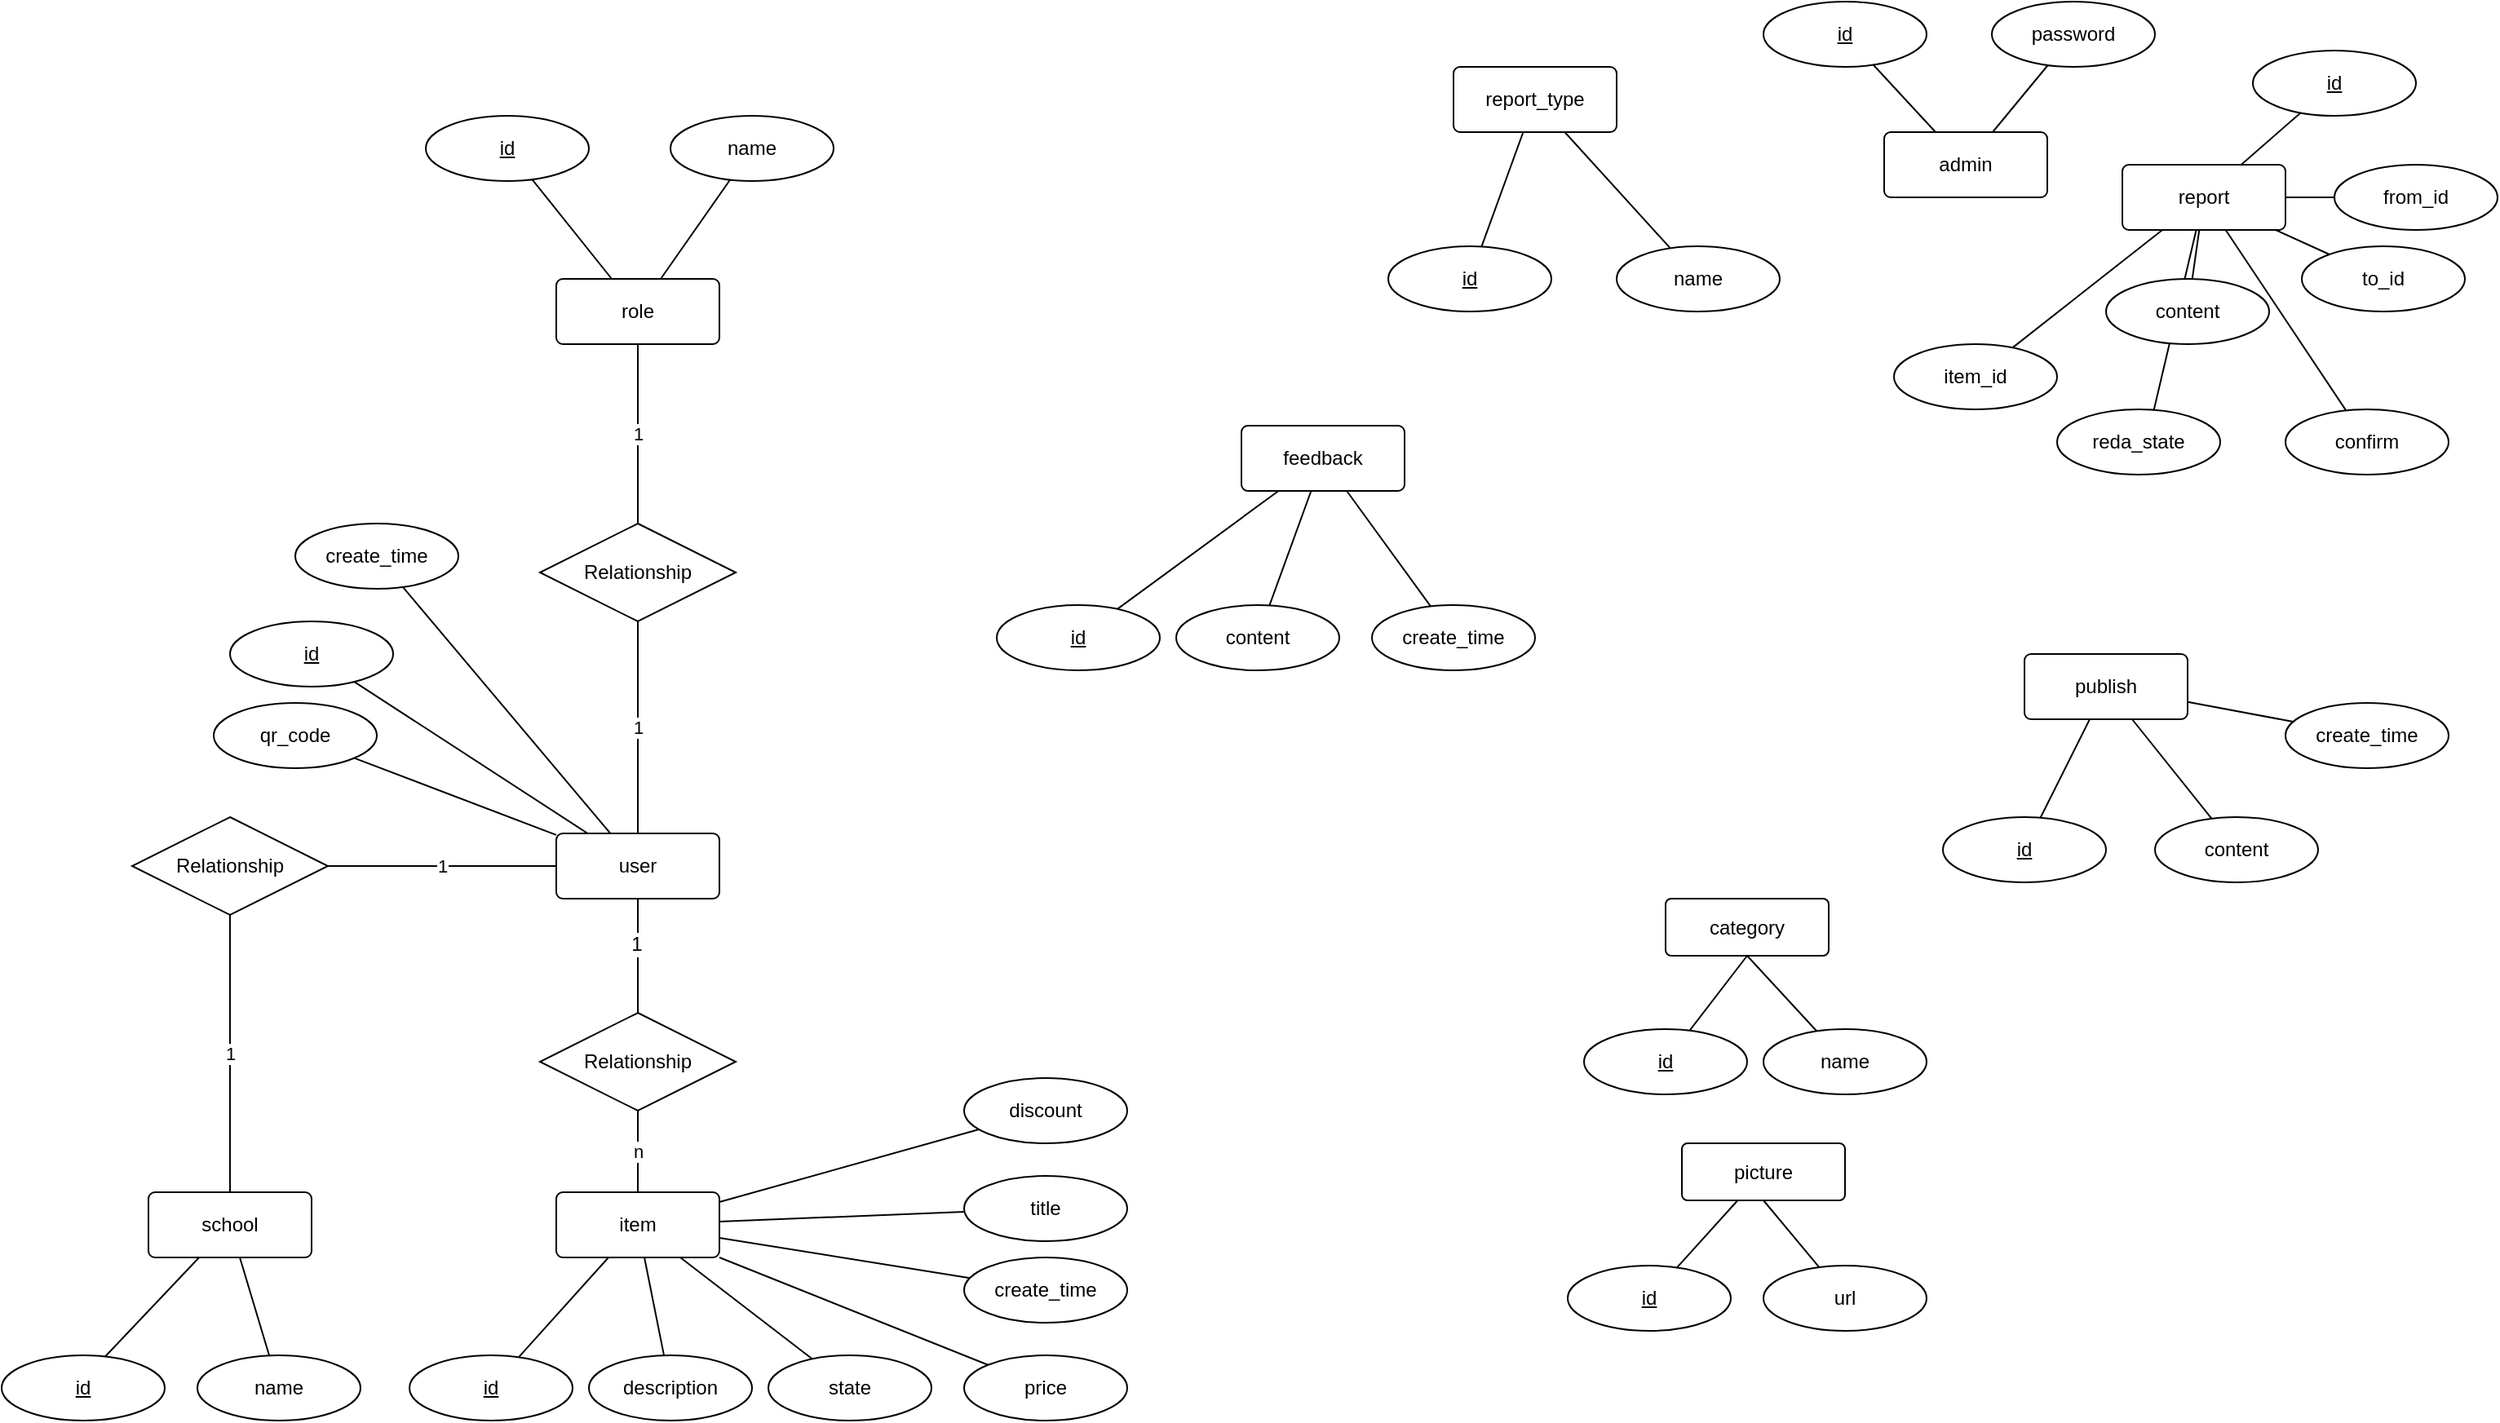 <mxfile version="12.8.4" type="github">
  <diagram id="C5RBs43oDa-KdzZeNtuy" name="Page-1">
    <mxGraphModel dx="1935" dy="484" grid="1" gridSize="10" guides="1" tooltips="1" connect="1" arrows="1" fold="1" page="1" pageScale="1" pageWidth="827" pageHeight="1169" math="0" shadow="0">
      <root>
        <mxCell id="WIyWlLk6GJQsqaUBKTNV-0" />
        <mxCell id="WIyWlLk6GJQsqaUBKTNV-1" parent="WIyWlLk6GJQsqaUBKTNV-0" />
        <mxCell id="x0fX3sGU_hapRCEqtS8F-4" style="rounded=0;orthogonalLoop=1;jettySize=auto;html=1;endArrow=none;endFill=0;" edge="1" parent="WIyWlLk6GJQsqaUBKTNV-1" source="x0fX3sGU_hapRCEqtS8F-0" target="x0fX3sGU_hapRCEqtS8F-3">
          <mxGeometry relative="1" as="geometry">
            <mxPoint x="-120.12" y="291.649" as="targetPoint" />
          </mxGeometry>
        </mxCell>
        <mxCell id="x0fX3sGU_hapRCEqtS8F-5" style="edgeStyle=none;rounded=0;orthogonalLoop=1;jettySize=auto;html=1;endArrow=none;endFill=0;" edge="1" parent="WIyWlLk6GJQsqaUBKTNV-1" source="x0fX3sGU_hapRCEqtS8F-0" target="x0fX3sGU_hapRCEqtS8F-2">
          <mxGeometry relative="1" as="geometry">
            <mxPoint x="-105.926" y="169.444" as="targetPoint" />
          </mxGeometry>
        </mxCell>
        <mxCell id="x0fX3sGU_hapRCEqtS8F-11" style="edgeStyle=none;rounded=0;orthogonalLoop=1;jettySize=auto;html=1;endArrow=none;endFill=0;" edge="1" parent="WIyWlLk6GJQsqaUBKTNV-1" source="x0fX3sGU_hapRCEqtS8F-0" target="x0fX3sGU_hapRCEqtS8F-10">
          <mxGeometry relative="1" as="geometry">
            <mxPoint x="-100.369" y="217.806" as="targetPoint" />
          </mxGeometry>
        </mxCell>
        <mxCell id="x0fX3sGU_hapRCEqtS8F-24" value="1" style="edgeStyle=none;rounded=0;orthogonalLoop=1;jettySize=auto;html=1;endArrow=none;endFill=0;" edge="1" parent="WIyWlLk6GJQsqaUBKTNV-1" source="x0fX3sGU_hapRCEqtS8F-0" target="x0fX3sGU_hapRCEqtS8F-22">
          <mxGeometry relative="1" as="geometry" />
        </mxCell>
        <mxCell id="x0fX3sGU_hapRCEqtS8F-26" value="1" style="edgeStyle=none;rounded=0;orthogonalLoop=1;jettySize=auto;html=1;endArrow=none;endFill=0;" edge="1" parent="WIyWlLk6GJQsqaUBKTNV-1" source="x0fX3sGU_hapRCEqtS8F-0" target="x0fX3sGU_hapRCEqtS8F-23">
          <mxGeometry relative="1" as="geometry">
            <mxPoint x="68.571" y="119.286" as="targetPoint" />
          </mxGeometry>
        </mxCell>
        <mxCell id="x0fX3sGU_hapRCEqtS8F-104" style="edgeStyle=none;rounded=0;orthogonalLoop=1;jettySize=auto;html=1;endArrow=none;endFill=0;" edge="1" parent="WIyWlLk6GJQsqaUBKTNV-1" source="x0fX3sGU_hapRCEqtS8F-0" target="x0fX3sGU_hapRCEqtS8F-102">
          <mxGeometry relative="1" as="geometry" />
        </mxCell>
        <mxCell id="x0fX3sGU_hapRCEqtS8F-105" value="1" style="text;html=1;align=center;verticalAlign=middle;resizable=0;points=[];labelBackgroundColor=#ffffff;" vertex="1" connectable="0" parent="x0fX3sGU_hapRCEqtS8F-104">
          <mxGeometry x="-0.193" y="-1" relative="1" as="geometry">
            <mxPoint as="offset" />
          </mxGeometry>
        </mxCell>
        <mxCell id="x0fX3sGU_hapRCEqtS8F-0" value="user" style="rounded=1;arcSize=10;whiteSpace=wrap;html=1;align=center;" vertex="1" parent="WIyWlLk6GJQsqaUBKTNV-1">
          <mxGeometry x="-400" y="540" width="100" height="40" as="geometry" />
        </mxCell>
        <mxCell id="x0fX3sGU_hapRCEqtS8F-18" style="edgeStyle=none;rounded=0;orthogonalLoop=1;jettySize=auto;html=1;endArrow=none;endFill=0;" edge="1" parent="WIyWlLk6GJQsqaUBKTNV-1" source="x0fX3sGU_hapRCEqtS8F-1" target="x0fX3sGU_hapRCEqtS8F-16">
          <mxGeometry relative="1" as="geometry" />
        </mxCell>
        <mxCell id="x0fX3sGU_hapRCEqtS8F-27" style="edgeStyle=none;rounded=0;orthogonalLoop=1;jettySize=auto;html=1;endArrow=none;endFill=0;" edge="1" parent="WIyWlLk6GJQsqaUBKTNV-1" source="x0fX3sGU_hapRCEqtS8F-1" target="x0fX3sGU_hapRCEqtS8F-15">
          <mxGeometry relative="1" as="geometry">
            <mxPoint x="62.727" y="83.636" as="targetPoint" />
          </mxGeometry>
        </mxCell>
        <mxCell id="x0fX3sGU_hapRCEqtS8F-1" value="role" style="rounded=1;arcSize=10;whiteSpace=wrap;html=1;align=center;" vertex="1" parent="WIyWlLk6GJQsqaUBKTNV-1">
          <mxGeometry x="-400" y="200" width="100" height="40" as="geometry" />
        </mxCell>
        <mxCell id="x0fX3sGU_hapRCEqtS8F-2" value="create_time" style="ellipse;whiteSpace=wrap;html=1;align=center;" vertex="1" parent="WIyWlLk6GJQsqaUBKTNV-1">
          <mxGeometry x="-560" y="350" width="100" height="40" as="geometry" />
        </mxCell>
        <mxCell id="x0fX3sGU_hapRCEqtS8F-3" value="id" style="ellipse;whiteSpace=wrap;html=1;align=center;fontStyle=4;" vertex="1" parent="WIyWlLk6GJQsqaUBKTNV-1">
          <mxGeometry x="-600" y="410" width="100" height="40" as="geometry" />
        </mxCell>
        <mxCell id="x0fX3sGU_hapRCEqtS8F-10" value="qr_code" style="ellipse;whiteSpace=wrap;html=1;align=center;" vertex="1" parent="WIyWlLk6GJQsqaUBKTNV-1">
          <mxGeometry x="-610" y="460" width="100" height="40" as="geometry" />
        </mxCell>
        <mxCell id="x0fX3sGU_hapRCEqtS8F-20" style="edgeStyle=none;rounded=0;orthogonalLoop=1;jettySize=auto;html=1;entryX=0.5;entryY=0.375;entryDx=0;entryDy=0;entryPerimeter=0;endArrow=none;endFill=0;" edge="1" parent="WIyWlLk6GJQsqaUBKTNV-1" source="x0fX3sGU_hapRCEqtS8F-12" target="x0fX3sGU_hapRCEqtS8F-13">
          <mxGeometry relative="1" as="geometry" />
        </mxCell>
        <mxCell id="x0fX3sGU_hapRCEqtS8F-21" style="edgeStyle=none;rounded=0;orthogonalLoop=1;jettySize=auto;html=1;endArrow=none;endFill=0;" edge="1" parent="WIyWlLk6GJQsqaUBKTNV-1" source="x0fX3sGU_hapRCEqtS8F-12" target="x0fX3sGU_hapRCEqtS8F-14">
          <mxGeometry relative="1" as="geometry" />
        </mxCell>
        <mxCell id="x0fX3sGU_hapRCEqtS8F-25" value="1" style="edgeStyle=none;rounded=0;orthogonalLoop=1;jettySize=auto;html=1;endArrow=none;endFill=0;" edge="1" parent="WIyWlLk6GJQsqaUBKTNV-1" source="x0fX3sGU_hapRCEqtS8F-12" target="x0fX3sGU_hapRCEqtS8F-22">
          <mxGeometry relative="1" as="geometry" />
        </mxCell>
        <mxCell id="x0fX3sGU_hapRCEqtS8F-12" value="school" style="rounded=1;arcSize=10;whiteSpace=wrap;html=1;align=center;" vertex="1" parent="WIyWlLk6GJQsqaUBKTNV-1">
          <mxGeometry x="-650" y="760" width="100" height="40" as="geometry" />
        </mxCell>
        <mxCell id="x0fX3sGU_hapRCEqtS8F-13" value="id" style="ellipse;whiteSpace=wrap;html=1;align=center;fontStyle=4;" vertex="1" parent="WIyWlLk6GJQsqaUBKTNV-1">
          <mxGeometry x="-740" y="860" width="100" height="40" as="geometry" />
        </mxCell>
        <mxCell id="x0fX3sGU_hapRCEqtS8F-14" value="name" style="ellipse;whiteSpace=wrap;html=1;align=center;" vertex="1" parent="WIyWlLk6GJQsqaUBKTNV-1">
          <mxGeometry x="-620" y="860" width="100" height="40" as="geometry" />
        </mxCell>
        <mxCell id="x0fX3sGU_hapRCEqtS8F-15" value="name" style="ellipse;whiteSpace=wrap;html=1;align=center;" vertex="1" parent="WIyWlLk6GJQsqaUBKTNV-1">
          <mxGeometry x="-330" y="100" width="100" height="40" as="geometry" />
        </mxCell>
        <mxCell id="x0fX3sGU_hapRCEqtS8F-16" value="id" style="ellipse;whiteSpace=wrap;html=1;align=center;fontStyle=4;" vertex="1" parent="WIyWlLk6GJQsqaUBKTNV-1">
          <mxGeometry x="-480" y="100" width="100" height="40" as="geometry" />
        </mxCell>
        <mxCell id="x0fX3sGU_hapRCEqtS8F-22" value="Relationship" style="shape=rhombus;perimeter=rhombusPerimeter;whiteSpace=wrap;html=1;align=center;" vertex="1" parent="WIyWlLk6GJQsqaUBKTNV-1">
          <mxGeometry x="-660" y="530" width="120" height="60" as="geometry" />
        </mxCell>
        <mxCell id="x0fX3sGU_hapRCEqtS8F-72" value="1" style="edgeStyle=none;rounded=0;orthogonalLoop=1;jettySize=auto;html=1;endArrow=none;endFill=0;" edge="1" parent="WIyWlLk6GJQsqaUBKTNV-1" source="x0fX3sGU_hapRCEqtS8F-23" target="x0fX3sGU_hapRCEqtS8F-1">
          <mxGeometry relative="1" as="geometry" />
        </mxCell>
        <mxCell id="x0fX3sGU_hapRCEqtS8F-23" value="Relationship" style="shape=rhombus;perimeter=rhombusPerimeter;whiteSpace=wrap;html=1;align=center;" vertex="1" parent="WIyWlLk6GJQsqaUBKTNV-1">
          <mxGeometry x="-410" y="350" width="120" height="60" as="geometry" />
        </mxCell>
        <mxCell id="x0fX3sGU_hapRCEqtS8F-33" style="edgeStyle=none;rounded=0;orthogonalLoop=1;jettySize=auto;html=1;endArrow=none;endFill=0;" edge="1" parent="WIyWlLk6GJQsqaUBKTNV-1" source="x0fX3sGU_hapRCEqtS8F-28" target="x0fX3sGU_hapRCEqtS8F-29">
          <mxGeometry relative="1" as="geometry" />
        </mxCell>
        <mxCell id="x0fX3sGU_hapRCEqtS8F-34" style="edgeStyle=none;rounded=0;orthogonalLoop=1;jettySize=auto;html=1;endArrow=none;endFill=0;" edge="1" parent="WIyWlLk6GJQsqaUBKTNV-1" source="x0fX3sGU_hapRCEqtS8F-28" target="x0fX3sGU_hapRCEqtS8F-30">
          <mxGeometry relative="1" as="geometry" />
        </mxCell>
        <mxCell id="x0fX3sGU_hapRCEqtS8F-36" style="edgeStyle=none;rounded=0;orthogonalLoop=1;jettySize=auto;html=1;endArrow=none;endFill=0;" edge="1" parent="WIyWlLk6GJQsqaUBKTNV-1" source="x0fX3sGU_hapRCEqtS8F-28" target="x0fX3sGU_hapRCEqtS8F-32">
          <mxGeometry relative="1" as="geometry" />
        </mxCell>
        <mxCell id="x0fX3sGU_hapRCEqtS8F-28" value="feedback" style="rounded=1;arcSize=10;whiteSpace=wrap;html=1;align=center;" vertex="1" parent="WIyWlLk6GJQsqaUBKTNV-1">
          <mxGeometry x="20" y="290" width="100" height="40" as="geometry" />
        </mxCell>
        <mxCell id="x0fX3sGU_hapRCEqtS8F-29" value="id" style="ellipse;whiteSpace=wrap;html=1;align=center;fontStyle=4;" vertex="1" parent="WIyWlLk6GJQsqaUBKTNV-1">
          <mxGeometry x="-130" y="400" width="100" height="40" as="geometry" />
        </mxCell>
        <mxCell id="x0fX3sGU_hapRCEqtS8F-30" value="content" style="ellipse;whiteSpace=wrap;html=1;align=center;" vertex="1" parent="WIyWlLk6GJQsqaUBKTNV-1">
          <mxGeometry x="-20" y="400" width="100" height="40" as="geometry" />
        </mxCell>
        <mxCell id="x0fX3sGU_hapRCEqtS8F-32" value="create_time" style="ellipse;whiteSpace=wrap;html=1;align=center;direction=west;" vertex="1" parent="WIyWlLk6GJQsqaUBKTNV-1">
          <mxGeometry x="100" y="400" width="100" height="40" as="geometry" />
        </mxCell>
        <mxCell id="x0fX3sGU_hapRCEqtS8F-40" style="edgeStyle=none;rounded=0;orthogonalLoop=1;jettySize=auto;html=1;endArrow=none;endFill=0;" edge="1" parent="WIyWlLk6GJQsqaUBKTNV-1" source="x0fX3sGU_hapRCEqtS8F-37" target="x0fX3sGU_hapRCEqtS8F-38">
          <mxGeometry relative="1" as="geometry" />
        </mxCell>
        <mxCell id="x0fX3sGU_hapRCEqtS8F-44" style="edgeStyle=none;rounded=0;orthogonalLoop=1;jettySize=auto;html=1;endArrow=none;endFill=0;" edge="1" parent="WIyWlLk6GJQsqaUBKTNV-1" source="x0fX3sGU_hapRCEqtS8F-37" target="x0fX3sGU_hapRCEqtS8F-43">
          <mxGeometry relative="1" as="geometry" />
        </mxCell>
        <mxCell id="x0fX3sGU_hapRCEqtS8F-52" style="edgeStyle=none;rounded=0;orthogonalLoop=1;jettySize=auto;html=1;endArrow=none;endFill=0;" edge="1" parent="WIyWlLk6GJQsqaUBKTNV-1" source="x0fX3sGU_hapRCEqtS8F-37" target="x0fX3sGU_hapRCEqtS8F-51">
          <mxGeometry relative="1" as="geometry" />
        </mxCell>
        <mxCell id="x0fX3sGU_hapRCEqtS8F-54" style="edgeStyle=none;rounded=0;orthogonalLoop=1;jettySize=auto;html=1;endArrow=none;endFill=0;" edge="1" parent="WIyWlLk6GJQsqaUBKTNV-1" source="x0fX3sGU_hapRCEqtS8F-37" target="x0fX3sGU_hapRCEqtS8F-53">
          <mxGeometry relative="1" as="geometry" />
        </mxCell>
        <mxCell id="x0fX3sGU_hapRCEqtS8F-56" style="edgeStyle=none;rounded=0;orthogonalLoop=1;jettySize=auto;html=1;endArrow=none;endFill=0;" edge="1" parent="WIyWlLk6GJQsqaUBKTNV-1" source="x0fX3sGU_hapRCEqtS8F-37" target="x0fX3sGU_hapRCEqtS8F-55">
          <mxGeometry relative="1" as="geometry" />
        </mxCell>
        <mxCell id="x0fX3sGU_hapRCEqtS8F-58" style="edgeStyle=none;rounded=0;orthogonalLoop=1;jettySize=auto;html=1;endArrow=none;endFill=0;" edge="1" parent="WIyWlLk6GJQsqaUBKTNV-1" source="x0fX3sGU_hapRCEqtS8F-37" target="x0fX3sGU_hapRCEqtS8F-57">
          <mxGeometry relative="1" as="geometry" />
        </mxCell>
        <mxCell id="x0fX3sGU_hapRCEqtS8F-60" style="edgeStyle=none;rounded=0;orthogonalLoop=1;jettySize=auto;html=1;endArrow=none;endFill=0;" edge="1" parent="WIyWlLk6GJQsqaUBKTNV-1" source="x0fX3sGU_hapRCEqtS8F-37" target="x0fX3sGU_hapRCEqtS8F-59">
          <mxGeometry relative="1" as="geometry" />
        </mxCell>
        <mxCell id="x0fX3sGU_hapRCEqtS8F-108" value="n" style="edgeStyle=none;rounded=0;orthogonalLoop=1;jettySize=auto;html=1;endArrow=none;endFill=0;" edge="1" parent="WIyWlLk6GJQsqaUBKTNV-1" source="x0fX3sGU_hapRCEqtS8F-37" target="x0fX3sGU_hapRCEqtS8F-102">
          <mxGeometry relative="1" as="geometry" />
        </mxCell>
        <mxCell id="x0fX3sGU_hapRCEqtS8F-37" value="item" style="rounded=1;arcSize=10;whiteSpace=wrap;html=1;align=center;" vertex="1" parent="WIyWlLk6GJQsqaUBKTNV-1">
          <mxGeometry x="-400" y="760" width="100" height="40" as="geometry" />
        </mxCell>
        <mxCell id="x0fX3sGU_hapRCEqtS8F-38" value="id" style="ellipse;whiteSpace=wrap;html=1;align=center;fontStyle=4;" vertex="1" parent="WIyWlLk6GJQsqaUBKTNV-1">
          <mxGeometry x="-490" y="860" width="100" height="40" as="geometry" />
        </mxCell>
        <mxCell id="x0fX3sGU_hapRCEqtS8F-49" style="edgeStyle=none;rounded=0;orthogonalLoop=1;jettySize=auto;html=1;exitX=0.5;exitY=1;exitDx=0;exitDy=0;endArrow=none;endFill=0;" edge="1" parent="WIyWlLk6GJQsqaUBKTNV-1" source="x0fX3sGU_hapRCEqtS8F-42" target="x0fX3sGU_hapRCEqtS8F-47">
          <mxGeometry relative="1" as="geometry" />
        </mxCell>
        <mxCell id="x0fX3sGU_hapRCEqtS8F-74" style="edgeStyle=none;rounded=0;orthogonalLoop=1;jettySize=auto;html=1;exitX=0.5;exitY=1;exitDx=0;exitDy=0;endArrow=none;endFill=0;" edge="1" parent="WIyWlLk6GJQsqaUBKTNV-1" source="x0fX3sGU_hapRCEqtS8F-42" target="x0fX3sGU_hapRCEqtS8F-73">
          <mxGeometry relative="1" as="geometry" />
        </mxCell>
        <mxCell id="x0fX3sGU_hapRCEqtS8F-42" value="category" style="rounded=1;arcSize=10;whiteSpace=wrap;html=1;align=center;" vertex="1" parent="WIyWlLk6GJQsqaUBKTNV-1">
          <mxGeometry x="280" y="580" width="100" height="35" as="geometry" />
        </mxCell>
        <mxCell id="x0fX3sGU_hapRCEqtS8F-43" value="description" style="ellipse;whiteSpace=wrap;html=1;align=center;" vertex="1" parent="WIyWlLk6GJQsqaUBKTNV-1">
          <mxGeometry x="-380" y="860" width="100" height="40" as="geometry" />
        </mxCell>
        <mxCell id="x0fX3sGU_hapRCEqtS8F-50" style="edgeStyle=none;rounded=0;orthogonalLoop=1;jettySize=auto;html=1;endArrow=none;endFill=0;" edge="1" parent="WIyWlLk6GJQsqaUBKTNV-1" source="x0fX3sGU_hapRCEqtS8F-46" target="x0fX3sGU_hapRCEqtS8F-48">
          <mxGeometry relative="1" as="geometry" />
        </mxCell>
        <mxCell id="x0fX3sGU_hapRCEqtS8F-76" style="edgeStyle=none;rounded=0;orthogonalLoop=1;jettySize=auto;html=1;exitX=0.5;exitY=1;exitDx=0;exitDy=0;endArrow=none;endFill=0;" edge="1" parent="WIyWlLk6GJQsqaUBKTNV-1" source="x0fX3sGU_hapRCEqtS8F-46" target="x0fX3sGU_hapRCEqtS8F-75">
          <mxGeometry relative="1" as="geometry" />
        </mxCell>
        <mxCell id="x0fX3sGU_hapRCEqtS8F-46" value="picture" style="rounded=1;arcSize=10;whiteSpace=wrap;html=1;align=center;" vertex="1" parent="WIyWlLk6GJQsqaUBKTNV-1">
          <mxGeometry x="290" y="730" width="100" height="35" as="geometry" />
        </mxCell>
        <mxCell id="x0fX3sGU_hapRCEqtS8F-47" value="id" style="ellipse;whiteSpace=wrap;html=1;align=center;fontStyle=4;" vertex="1" parent="WIyWlLk6GJQsqaUBKTNV-1">
          <mxGeometry x="230" y="660" width="100" height="40" as="geometry" />
        </mxCell>
        <mxCell id="x0fX3sGU_hapRCEqtS8F-48" value="id" style="ellipse;whiteSpace=wrap;html=1;align=center;fontStyle=4;" vertex="1" parent="WIyWlLk6GJQsqaUBKTNV-1">
          <mxGeometry x="220" y="805" width="100" height="40" as="geometry" />
        </mxCell>
        <mxCell id="x0fX3sGU_hapRCEqtS8F-51" value="state" style="ellipse;whiteSpace=wrap;html=1;align=center;" vertex="1" parent="WIyWlLk6GJQsqaUBKTNV-1">
          <mxGeometry x="-270" y="860" width="100" height="40" as="geometry" />
        </mxCell>
        <mxCell id="x0fX3sGU_hapRCEqtS8F-53" value="price" style="ellipse;whiteSpace=wrap;html=1;align=center;" vertex="1" parent="WIyWlLk6GJQsqaUBKTNV-1">
          <mxGeometry x="-150" y="860" width="100" height="40" as="geometry" />
        </mxCell>
        <mxCell id="x0fX3sGU_hapRCEqtS8F-55" value="create_time" style="ellipse;whiteSpace=wrap;html=1;align=center;" vertex="1" parent="WIyWlLk6GJQsqaUBKTNV-1">
          <mxGeometry x="-150" y="800" width="100" height="40" as="geometry" />
        </mxCell>
        <mxCell id="x0fX3sGU_hapRCEqtS8F-57" value="title" style="ellipse;whiteSpace=wrap;html=1;align=center;" vertex="1" parent="WIyWlLk6GJQsqaUBKTNV-1">
          <mxGeometry x="-150" y="750" width="100" height="40" as="geometry" />
        </mxCell>
        <mxCell id="x0fX3sGU_hapRCEqtS8F-59" value="discount" style="ellipse;whiteSpace=wrap;html=1;align=center;" vertex="1" parent="WIyWlLk6GJQsqaUBKTNV-1">
          <mxGeometry x="-150" y="690" width="100" height="40" as="geometry" />
        </mxCell>
        <mxCell id="x0fX3sGU_hapRCEqtS8F-64" style="edgeStyle=none;rounded=0;orthogonalLoop=1;jettySize=auto;html=1;endArrow=none;endFill=0;" edge="1" parent="WIyWlLk6GJQsqaUBKTNV-1" source="x0fX3sGU_hapRCEqtS8F-61" target="x0fX3sGU_hapRCEqtS8F-62">
          <mxGeometry relative="1" as="geometry" />
        </mxCell>
        <mxCell id="x0fX3sGU_hapRCEqtS8F-65" style="edgeStyle=none;rounded=0;orthogonalLoop=1;jettySize=auto;html=1;endArrow=none;endFill=0;" edge="1" parent="WIyWlLk6GJQsqaUBKTNV-1" source="x0fX3sGU_hapRCEqtS8F-61" target="x0fX3sGU_hapRCEqtS8F-63">
          <mxGeometry relative="1" as="geometry" />
        </mxCell>
        <mxCell id="x0fX3sGU_hapRCEqtS8F-61" value="admin" style="rounded=1;arcSize=10;whiteSpace=wrap;html=1;align=center;" vertex="1" parent="WIyWlLk6GJQsqaUBKTNV-1">
          <mxGeometry x="414" y="110" width="100" height="40" as="geometry" />
        </mxCell>
        <mxCell id="x0fX3sGU_hapRCEqtS8F-62" value="id" style="ellipse;whiteSpace=wrap;html=1;align=center;fontStyle=4;" vertex="1" parent="WIyWlLk6GJQsqaUBKTNV-1">
          <mxGeometry x="340" y="30" width="100" height="40" as="geometry" />
        </mxCell>
        <mxCell id="x0fX3sGU_hapRCEqtS8F-63" value="password" style="ellipse;whiteSpace=wrap;html=1;align=center;" vertex="1" parent="WIyWlLk6GJQsqaUBKTNV-1">
          <mxGeometry x="480" y="30" width="100" height="40" as="geometry" />
        </mxCell>
        <mxCell id="x0fX3sGU_hapRCEqtS8F-77" style="edgeStyle=none;rounded=0;orthogonalLoop=1;jettySize=auto;html=1;endArrow=none;endFill=0;" edge="1" parent="WIyWlLk6GJQsqaUBKTNV-1" source="x0fX3sGU_hapRCEqtS8F-66" target="x0fX3sGU_hapRCEqtS8F-67">
          <mxGeometry relative="1" as="geometry" />
        </mxCell>
        <mxCell id="x0fX3sGU_hapRCEqtS8F-78" style="edgeStyle=none;rounded=0;orthogonalLoop=1;jettySize=auto;html=1;endArrow=none;endFill=0;" edge="1" parent="WIyWlLk6GJQsqaUBKTNV-1" source="x0fX3sGU_hapRCEqtS8F-66" target="x0fX3sGU_hapRCEqtS8F-68">
          <mxGeometry relative="1" as="geometry" />
        </mxCell>
        <mxCell id="x0fX3sGU_hapRCEqtS8F-79" style="edgeStyle=none;rounded=0;orthogonalLoop=1;jettySize=auto;html=1;endArrow=none;endFill=0;" edge="1" parent="WIyWlLk6GJQsqaUBKTNV-1" source="x0fX3sGU_hapRCEqtS8F-66" target="x0fX3sGU_hapRCEqtS8F-69">
          <mxGeometry relative="1" as="geometry" />
        </mxCell>
        <mxCell id="x0fX3sGU_hapRCEqtS8F-81" style="edgeStyle=none;rounded=0;orthogonalLoop=1;jettySize=auto;html=1;endArrow=none;endFill=0;" edge="1" parent="WIyWlLk6GJQsqaUBKTNV-1" source="x0fX3sGU_hapRCEqtS8F-66" target="x0fX3sGU_hapRCEqtS8F-80">
          <mxGeometry relative="1" as="geometry" />
        </mxCell>
        <mxCell id="x0fX3sGU_hapRCEqtS8F-88" style="edgeStyle=none;rounded=0;orthogonalLoop=1;jettySize=auto;html=1;endArrow=none;endFill=0;" edge="1" parent="WIyWlLk6GJQsqaUBKTNV-1" source="x0fX3sGU_hapRCEqtS8F-66" target="x0fX3sGU_hapRCEqtS8F-87">
          <mxGeometry relative="1" as="geometry" />
        </mxCell>
        <mxCell id="x0fX3sGU_hapRCEqtS8F-90" style="edgeStyle=none;rounded=0;orthogonalLoop=1;jettySize=auto;html=1;entryX=0.5;entryY=1;entryDx=0;entryDy=0;endArrow=none;endFill=0;" edge="1" parent="WIyWlLk6GJQsqaUBKTNV-1" source="x0fX3sGU_hapRCEqtS8F-66" target="x0fX3sGU_hapRCEqtS8F-89">
          <mxGeometry relative="1" as="geometry" />
        </mxCell>
        <mxCell id="x0fX3sGU_hapRCEqtS8F-92" style="edgeStyle=none;rounded=0;orthogonalLoop=1;jettySize=auto;html=1;endArrow=none;endFill=0;" edge="1" parent="WIyWlLk6GJQsqaUBKTNV-1" source="x0fX3sGU_hapRCEqtS8F-66" target="x0fX3sGU_hapRCEqtS8F-91">
          <mxGeometry relative="1" as="geometry" />
        </mxCell>
        <mxCell id="x0fX3sGU_hapRCEqtS8F-66" value="report" style="rounded=1;arcSize=10;whiteSpace=wrap;html=1;align=center;" vertex="1" parent="WIyWlLk6GJQsqaUBKTNV-1">
          <mxGeometry x="560" y="130" width="100" height="40" as="geometry" />
        </mxCell>
        <mxCell id="x0fX3sGU_hapRCEqtS8F-67" value="id" style="ellipse;whiteSpace=wrap;html=1;align=center;fontStyle=4;" vertex="1" parent="WIyWlLk6GJQsqaUBKTNV-1">
          <mxGeometry x="640" y="60" width="100" height="40" as="geometry" />
        </mxCell>
        <mxCell id="x0fX3sGU_hapRCEqtS8F-68" value="from_id" style="ellipse;whiteSpace=wrap;html=1;align=center;" vertex="1" parent="WIyWlLk6GJQsqaUBKTNV-1">
          <mxGeometry x="690" y="130" width="100" height="40" as="geometry" />
        </mxCell>
        <mxCell id="x0fX3sGU_hapRCEqtS8F-69" value="to_id" style="ellipse;whiteSpace=wrap;html=1;align=center;" vertex="1" parent="WIyWlLk6GJQsqaUBKTNV-1">
          <mxGeometry x="670" y="180" width="100" height="40" as="geometry" />
        </mxCell>
        <mxCell id="x0fX3sGU_hapRCEqtS8F-73" value="name" style="ellipse;whiteSpace=wrap;html=1;align=center;" vertex="1" parent="WIyWlLk6GJQsqaUBKTNV-1">
          <mxGeometry x="340" y="660" width="100" height="40" as="geometry" />
        </mxCell>
        <mxCell id="x0fX3sGU_hapRCEqtS8F-75" value="url" style="ellipse;whiteSpace=wrap;html=1;align=center;" vertex="1" parent="WIyWlLk6GJQsqaUBKTNV-1">
          <mxGeometry x="340" y="805" width="100" height="40" as="geometry" />
        </mxCell>
        <mxCell id="x0fX3sGU_hapRCEqtS8F-80" value="content" style="ellipse;whiteSpace=wrap;html=1;align=center;" vertex="1" parent="WIyWlLk6GJQsqaUBKTNV-1">
          <mxGeometry x="550" y="200" width="100" height="40" as="geometry" />
        </mxCell>
        <mxCell id="x0fX3sGU_hapRCEqtS8F-85" style="edgeStyle=none;rounded=0;orthogonalLoop=1;jettySize=auto;html=1;endArrow=none;endFill=0;" edge="1" parent="WIyWlLk6GJQsqaUBKTNV-1" source="x0fX3sGU_hapRCEqtS8F-82" target="x0fX3sGU_hapRCEqtS8F-83">
          <mxGeometry relative="1" as="geometry" />
        </mxCell>
        <mxCell id="x0fX3sGU_hapRCEqtS8F-86" style="edgeStyle=none;rounded=0;orthogonalLoop=1;jettySize=auto;html=1;endArrow=none;endFill=0;" edge="1" parent="WIyWlLk6GJQsqaUBKTNV-1" source="x0fX3sGU_hapRCEqtS8F-82" target="x0fX3sGU_hapRCEqtS8F-84">
          <mxGeometry relative="1" as="geometry" />
        </mxCell>
        <mxCell id="x0fX3sGU_hapRCEqtS8F-82" value="report_type" style="rounded=1;arcSize=10;whiteSpace=wrap;html=1;align=center;" vertex="1" parent="WIyWlLk6GJQsqaUBKTNV-1">
          <mxGeometry x="150" y="70" width="100" height="40" as="geometry" />
        </mxCell>
        <mxCell id="x0fX3sGU_hapRCEqtS8F-83" value="id" style="ellipse;whiteSpace=wrap;html=1;align=center;fontStyle=4;" vertex="1" parent="WIyWlLk6GJQsqaUBKTNV-1">
          <mxGeometry x="110" y="180" width="100" height="40" as="geometry" />
        </mxCell>
        <mxCell id="x0fX3sGU_hapRCEqtS8F-84" value="name" style="ellipse;whiteSpace=wrap;html=1;align=center;" vertex="1" parent="WIyWlLk6GJQsqaUBKTNV-1">
          <mxGeometry x="250" y="180" width="100" height="40" as="geometry" />
        </mxCell>
        <mxCell id="x0fX3sGU_hapRCEqtS8F-87" value="item_id" style="ellipse;whiteSpace=wrap;html=1;align=center;" vertex="1" parent="WIyWlLk6GJQsqaUBKTNV-1">
          <mxGeometry x="420" y="240" width="100" height="40" as="geometry" />
        </mxCell>
        <mxCell id="x0fX3sGU_hapRCEqtS8F-89" value="reda_state" style="ellipse;whiteSpace=wrap;html=1;align=center;" vertex="1" parent="WIyWlLk6GJQsqaUBKTNV-1">
          <mxGeometry x="520" y="280" width="100" height="40" as="geometry" />
        </mxCell>
        <mxCell id="x0fX3sGU_hapRCEqtS8F-91" value="confirm" style="ellipse;whiteSpace=wrap;html=1;align=center;" vertex="1" parent="WIyWlLk6GJQsqaUBKTNV-1">
          <mxGeometry x="660" y="280" width="100" height="40" as="geometry" />
        </mxCell>
        <mxCell id="x0fX3sGU_hapRCEqtS8F-96" style="edgeStyle=none;rounded=0;orthogonalLoop=1;jettySize=auto;html=1;endArrow=none;endFill=0;" edge="1" parent="WIyWlLk6GJQsqaUBKTNV-1" source="x0fX3sGU_hapRCEqtS8F-94" target="x0fX3sGU_hapRCEqtS8F-95">
          <mxGeometry relative="1" as="geometry" />
        </mxCell>
        <mxCell id="x0fX3sGU_hapRCEqtS8F-99" style="edgeStyle=none;rounded=0;orthogonalLoop=1;jettySize=auto;html=1;endArrow=none;endFill=0;" edge="1" parent="WIyWlLk6GJQsqaUBKTNV-1" source="x0fX3sGU_hapRCEqtS8F-94" target="x0fX3sGU_hapRCEqtS8F-97">
          <mxGeometry relative="1" as="geometry" />
        </mxCell>
        <mxCell id="x0fX3sGU_hapRCEqtS8F-100" style="edgeStyle=none;rounded=0;orthogonalLoop=1;jettySize=auto;html=1;endArrow=none;endFill=0;" edge="1" parent="WIyWlLk6GJQsqaUBKTNV-1" source="x0fX3sGU_hapRCEqtS8F-94" target="x0fX3sGU_hapRCEqtS8F-98">
          <mxGeometry relative="1" as="geometry" />
        </mxCell>
        <mxCell id="x0fX3sGU_hapRCEqtS8F-94" value="publish" style="rounded=1;arcSize=10;whiteSpace=wrap;html=1;align=center;" vertex="1" parent="WIyWlLk6GJQsqaUBKTNV-1">
          <mxGeometry x="500" y="430" width="100" height="40" as="geometry" />
        </mxCell>
        <mxCell id="x0fX3sGU_hapRCEqtS8F-95" value="id" style="ellipse;whiteSpace=wrap;html=1;align=center;fontStyle=4;" vertex="1" parent="WIyWlLk6GJQsqaUBKTNV-1">
          <mxGeometry x="450" y="530" width="100" height="40" as="geometry" />
        </mxCell>
        <mxCell id="x0fX3sGU_hapRCEqtS8F-97" value="content" style="ellipse;whiteSpace=wrap;html=1;align=center;" vertex="1" parent="WIyWlLk6GJQsqaUBKTNV-1">
          <mxGeometry x="580" y="530" width="100" height="40" as="geometry" />
        </mxCell>
        <mxCell id="x0fX3sGU_hapRCEqtS8F-98" value="create_time" style="ellipse;whiteSpace=wrap;html=1;align=center;" vertex="1" parent="WIyWlLk6GJQsqaUBKTNV-1">
          <mxGeometry x="660" y="460" width="100" height="40" as="geometry" />
        </mxCell>
        <mxCell id="x0fX3sGU_hapRCEqtS8F-102" value="Relationship" style="shape=rhombus;perimeter=rhombusPerimeter;whiteSpace=wrap;html=1;align=center;" vertex="1" parent="WIyWlLk6GJQsqaUBKTNV-1">
          <mxGeometry x="-410" y="650" width="120" height="60" as="geometry" />
        </mxCell>
      </root>
    </mxGraphModel>
  </diagram>
</mxfile>
